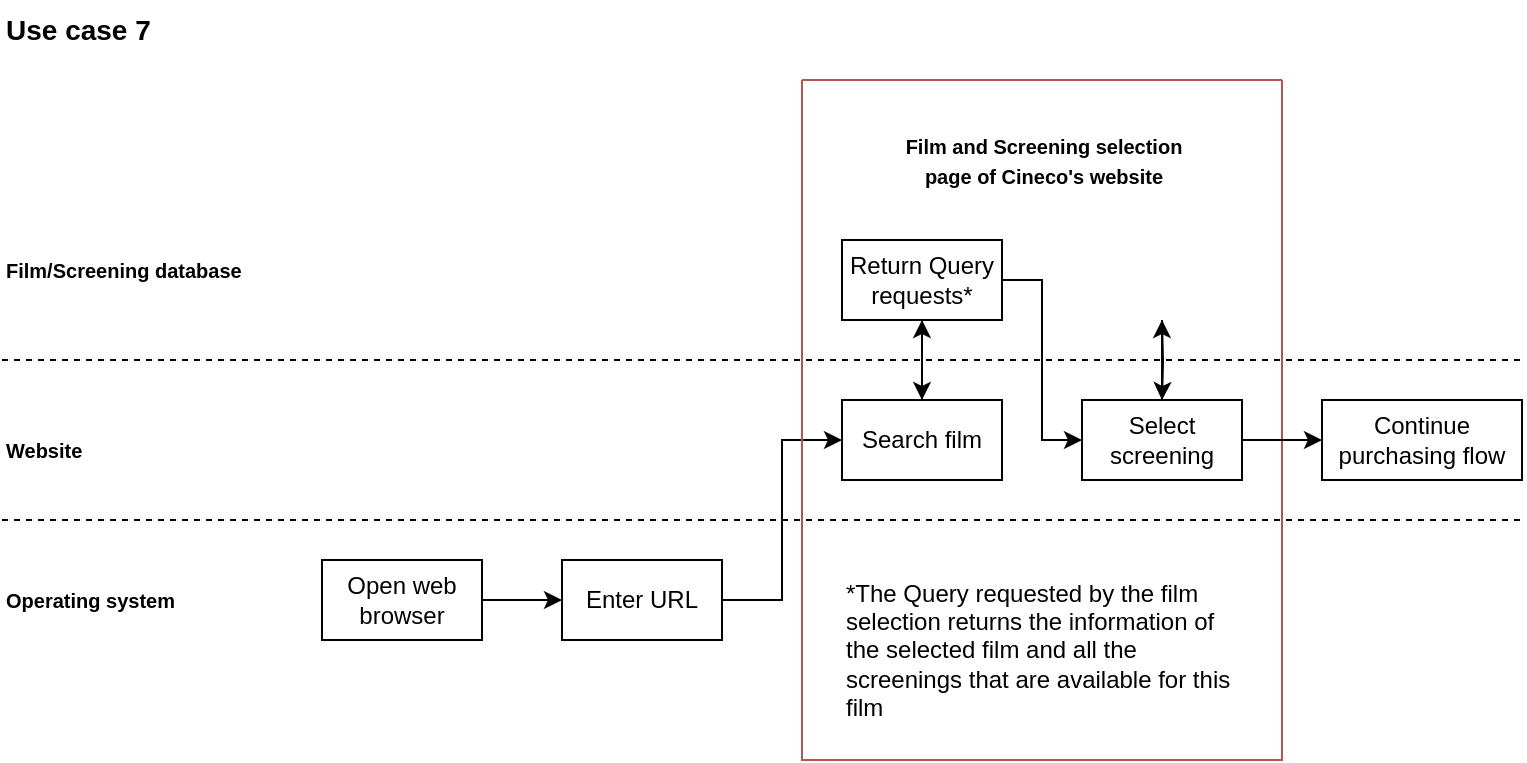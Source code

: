 <mxfile version="23.1.0" type="github">
  <diagram name="Pagina-1" id="Arrn7-kh2ieOKjbXW_da">
    <mxGraphModel dx="1037" dy="522" grid="1" gridSize="10" guides="1" tooltips="1" connect="1" arrows="1" fold="1" page="1" pageScale="1" pageWidth="827" pageHeight="1169" math="0" shadow="0">
      <root>
        <mxCell id="0" />
        <mxCell id="1" parent="0" />
        <mxCell id="eIxSiKQZFVduc0nagoGd-22" value="&lt;b&gt;&lt;font style=&quot;font-size: 14px;&quot;&gt;Use case 7&lt;br&gt;&lt;/font&gt;&lt;/b&gt;" style="text;html=1;strokeColor=none;fillColor=none;align=left;verticalAlign=middle;whiteSpace=wrap;rounded=0;" vertex="1" parent="1">
          <mxGeometry x="40" y="40" width="120" height="30" as="geometry" />
        </mxCell>
        <mxCell id="eIxSiKQZFVduc0nagoGd-23" style="edgeStyle=orthogonalEdgeStyle;rounded=0;orthogonalLoop=1;jettySize=auto;html=1;entryX=0;entryY=0.5;entryDx=0;entryDy=0;" edge="1" parent="1" source="eIxSiKQZFVduc0nagoGd-24" target="eIxSiKQZFVduc0nagoGd-26">
          <mxGeometry relative="1" as="geometry" />
        </mxCell>
        <mxCell id="eIxSiKQZFVduc0nagoGd-24" value="Open web browser" style="rounded=0;whiteSpace=wrap;html=1;" vertex="1" parent="1">
          <mxGeometry x="200" y="320" width="80" height="40" as="geometry" />
        </mxCell>
        <mxCell id="eIxSiKQZFVduc0nagoGd-25" style="edgeStyle=orthogonalEdgeStyle;rounded=0;orthogonalLoop=1;jettySize=auto;html=1;entryX=0;entryY=0.5;entryDx=0;entryDy=0;" edge="1" parent="1" source="eIxSiKQZFVduc0nagoGd-26" target="eIxSiKQZFVduc0nagoGd-28">
          <mxGeometry relative="1" as="geometry" />
        </mxCell>
        <mxCell id="eIxSiKQZFVduc0nagoGd-26" value="Enter URL" style="rounded=0;whiteSpace=wrap;html=1;" vertex="1" parent="1">
          <mxGeometry x="320" y="320" width="80" height="40" as="geometry" />
        </mxCell>
        <mxCell id="eIxSiKQZFVduc0nagoGd-40" value="" style="endArrow=none;dashed=1;html=1;rounded=0;" edge="1" parent="1">
          <mxGeometry width="50" height="50" relative="1" as="geometry">
            <mxPoint x="40" y="300" as="sourcePoint" />
            <mxPoint x="800" y="300" as="targetPoint" />
          </mxGeometry>
        </mxCell>
        <mxCell id="eIxSiKQZFVduc0nagoGd-43" value="&lt;font size=&quot;1&quot;&gt;&lt;b&gt;Website&lt;/b&gt;&lt;/font&gt;" style="text;html=1;strokeColor=none;fillColor=none;align=left;verticalAlign=middle;whiteSpace=wrap;rounded=0;" vertex="1" parent="1">
          <mxGeometry x="40" y="250" width="120" height="30" as="geometry" />
        </mxCell>
        <mxCell id="eIxSiKQZFVduc0nagoGd-45" value="&lt;font size=&quot;1&quot;&gt;&lt;b&gt;Operating system&lt;br&gt;&lt;/b&gt;&lt;/font&gt;" style="text;html=1;strokeColor=none;fillColor=none;align=left;verticalAlign=middle;whiteSpace=wrap;rounded=0;" vertex="1" parent="1">
          <mxGeometry x="40" y="325" width="120" height="30" as="geometry" />
        </mxCell>
        <mxCell id="eIxSiKQZFVduc0nagoGd-46" value="&lt;font size=&quot;1&quot;&gt;&lt;b&gt;Film/Screening database&lt;br&gt;&lt;/b&gt;&lt;/font&gt;" style="text;html=1;strokeColor=none;fillColor=none;align=left;verticalAlign=middle;whiteSpace=wrap;rounded=0;" vertex="1" parent="1">
          <mxGeometry x="40" y="160" width="120" height="30" as="geometry" />
        </mxCell>
        <mxCell id="eIxSiKQZFVduc0nagoGd-53" value="" style="swimlane;startSize=0;fillColor=#FF9999;strokeColor=#b85450;gradientColor=none;" vertex="1" parent="1">
          <mxGeometry x="440" y="80" width="240" height="340" as="geometry">
            <mxRectangle x="440" y="80" width="50" height="40" as="alternateBounds" />
          </mxGeometry>
        </mxCell>
        <mxCell id="eIxSiKQZFVduc0nagoGd-28" value="Search film" style="rounded=0;whiteSpace=wrap;html=1;" vertex="1" parent="eIxSiKQZFVduc0nagoGd-53">
          <mxGeometry x="20" y="160" width="80" height="40" as="geometry" />
        </mxCell>
        <mxCell id="eIxSiKQZFVduc0nagoGd-59" style="edgeStyle=orthogonalEdgeStyle;rounded=0;orthogonalLoop=1;jettySize=auto;html=1;entryX=0.5;entryY=1;entryDx=0;entryDy=0;" edge="1" parent="eIxSiKQZFVduc0nagoGd-53" source="eIxSiKQZFVduc0nagoGd-31">
          <mxGeometry relative="1" as="geometry">
            <mxPoint x="180" y="120" as="targetPoint" />
          </mxGeometry>
        </mxCell>
        <mxCell id="eIxSiKQZFVduc0nagoGd-31" value="Select screening" style="rounded=0;whiteSpace=wrap;html=1;" vertex="1" parent="eIxSiKQZFVduc0nagoGd-53">
          <mxGeometry x="140" y="160" width="80" height="40" as="geometry" />
        </mxCell>
        <mxCell id="eIxSiKQZFVduc0nagoGd-34" value="Continue purchasing flow" style="rounded=0;whiteSpace=wrap;html=1;" vertex="1" parent="eIxSiKQZFVduc0nagoGd-53">
          <mxGeometry x="260" y="160" width="100" height="40" as="geometry" />
        </mxCell>
        <mxCell id="eIxSiKQZFVduc0nagoGd-30" style="edgeStyle=orthogonalEdgeStyle;rounded=0;orthogonalLoop=1;jettySize=auto;html=1;" edge="1" parent="eIxSiKQZFVduc0nagoGd-53" source="eIxSiKQZFVduc0nagoGd-31" target="eIxSiKQZFVduc0nagoGd-34">
          <mxGeometry relative="1" as="geometry" />
        </mxCell>
        <mxCell id="eIxSiKQZFVduc0nagoGd-50" style="edgeStyle=orthogonalEdgeStyle;rounded=0;orthogonalLoop=1;jettySize=auto;html=1;entryX=0;entryY=0.5;entryDx=0;entryDy=0;" edge="1" parent="eIxSiKQZFVduc0nagoGd-53" source="eIxSiKQZFVduc0nagoGd-48" target="eIxSiKQZFVduc0nagoGd-31">
          <mxGeometry relative="1" as="geometry" />
        </mxCell>
        <mxCell id="eIxSiKQZFVduc0nagoGd-51" style="edgeStyle=orthogonalEdgeStyle;rounded=0;orthogonalLoop=1;jettySize=auto;html=1;" edge="1" parent="eIxSiKQZFVduc0nagoGd-53" source="eIxSiKQZFVduc0nagoGd-48" target="eIxSiKQZFVduc0nagoGd-28">
          <mxGeometry relative="1" as="geometry" />
        </mxCell>
        <mxCell id="eIxSiKQZFVduc0nagoGd-48" value="Return Query requests*" style="rounded=0;whiteSpace=wrap;html=1;" vertex="1" parent="eIxSiKQZFVduc0nagoGd-53">
          <mxGeometry x="20" y="80" width="80" height="40" as="geometry" />
        </mxCell>
        <mxCell id="eIxSiKQZFVduc0nagoGd-49" style="edgeStyle=orthogonalEdgeStyle;rounded=0;orthogonalLoop=1;jettySize=auto;html=1;entryX=0.5;entryY=1;entryDx=0;entryDy=0;" edge="1" parent="eIxSiKQZFVduc0nagoGd-53" source="eIxSiKQZFVduc0nagoGd-28" target="eIxSiKQZFVduc0nagoGd-48">
          <mxGeometry relative="1" as="geometry" />
        </mxCell>
        <mxCell id="eIxSiKQZFVduc0nagoGd-42" value="" style="endArrow=none;dashed=1;html=1;rounded=0;" edge="1" parent="eIxSiKQZFVduc0nagoGd-53">
          <mxGeometry width="50" height="50" relative="1" as="geometry">
            <mxPoint x="-400" y="140" as="sourcePoint" />
            <mxPoint x="360" y="140" as="targetPoint" />
          </mxGeometry>
        </mxCell>
        <mxCell id="eIxSiKQZFVduc0nagoGd-57" value="&lt;div align=&quot;center&quot;&gt;&lt;font size=&quot;1&quot;&gt;&lt;b&gt;Film and Screening selection page of Cineco&#39;s website&lt;/b&gt;&lt;/font&gt;&lt;br&gt;&lt;/div&gt;" style="text;html=1;strokeColor=none;fillColor=none;align=left;verticalAlign=middle;whiteSpace=wrap;rounded=0;" vertex="1" parent="eIxSiKQZFVduc0nagoGd-53">
          <mxGeometry x="40" y="20" width="160" height="40" as="geometry" />
        </mxCell>
        <mxCell id="eIxSiKQZFVduc0nagoGd-60" style="edgeStyle=orthogonalEdgeStyle;rounded=0;orthogonalLoop=1;jettySize=auto;html=1;entryX=0.5;entryY=0;entryDx=0;entryDy=0;" edge="1" parent="eIxSiKQZFVduc0nagoGd-53" target="eIxSiKQZFVduc0nagoGd-31">
          <mxGeometry relative="1" as="geometry">
            <mxPoint x="180" y="120" as="sourcePoint" />
          </mxGeometry>
        </mxCell>
        <mxCell id="eIxSiKQZFVduc0nagoGd-61" value="&lt;div align=&quot;left&quot;&gt;*The Query requested by the film selection returns the information of the selected film and all the screenings that are available for this film&lt;br&gt;&lt;/div&gt;" style="text;html=1;strokeColor=none;fillColor=none;align=left;verticalAlign=middle;whiteSpace=wrap;rounded=0;" vertex="1" parent="eIxSiKQZFVduc0nagoGd-53">
          <mxGeometry x="20" y="240" width="200" height="90" as="geometry" />
        </mxCell>
      </root>
    </mxGraphModel>
  </diagram>
</mxfile>
